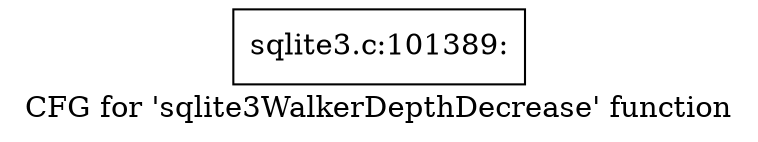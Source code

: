 digraph "CFG for 'sqlite3WalkerDepthDecrease' function" {
	label="CFG for 'sqlite3WalkerDepthDecrease' function";

	Node0x55c0f9377d00 [shape=record,label="{sqlite3.c:101389:}"];
}
